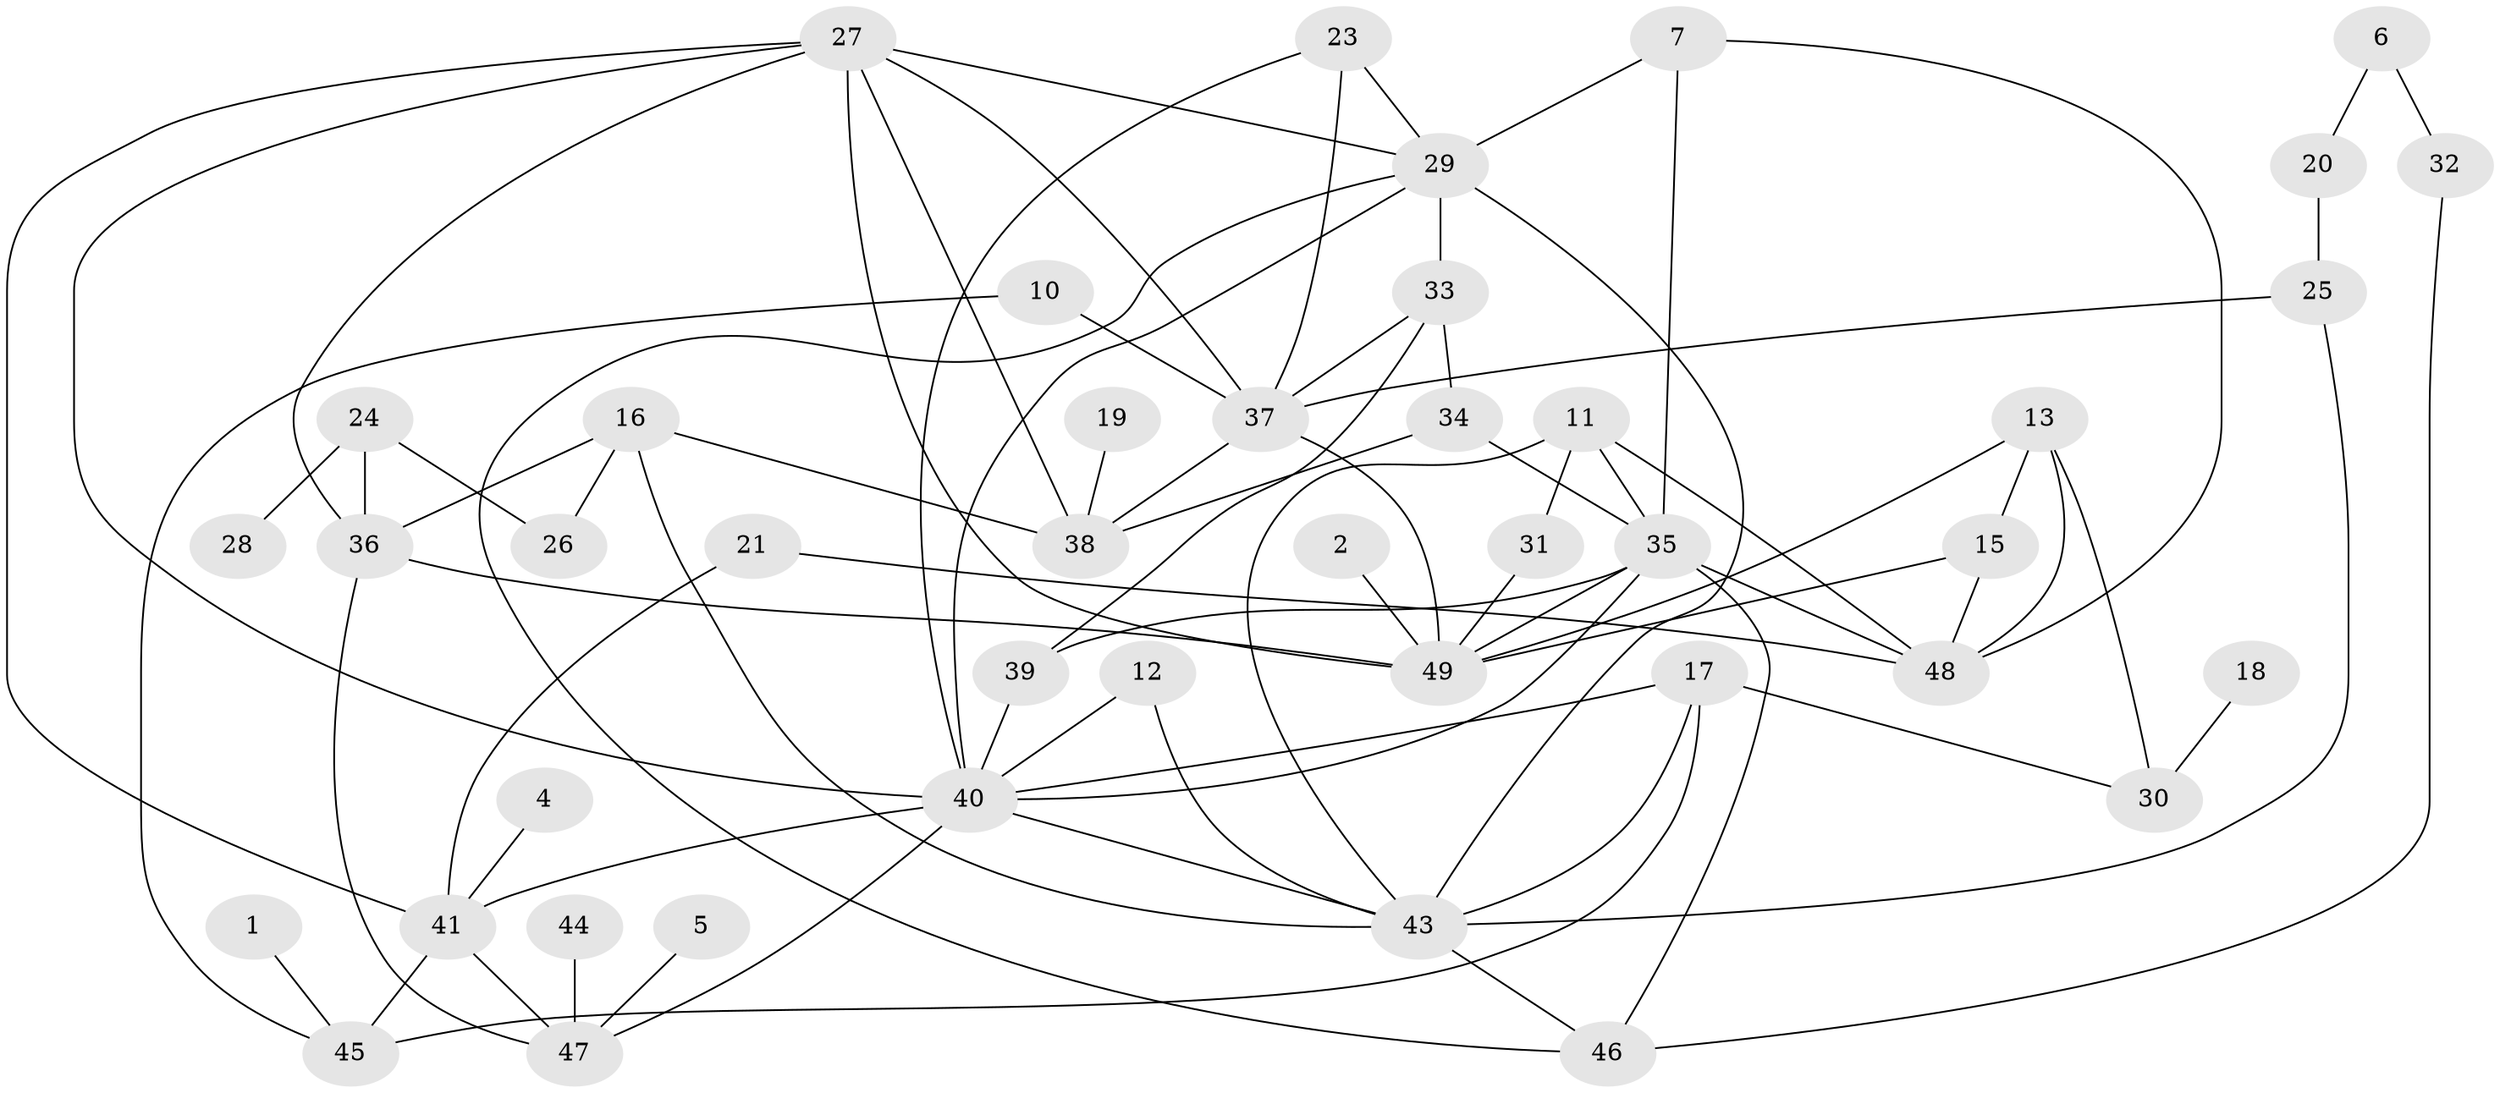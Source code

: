 // original degree distribution, {1: 0.21649484536082475, 6: 0.041237113402061855, 4: 0.15463917525773196, 2: 0.20618556701030927, 5: 0.08247422680412371, 0: 0.05154639175257732, 3: 0.23711340206185566, 8: 0.010309278350515464}
// Generated by graph-tools (version 1.1) at 2025/49/03/09/25 03:49:05]
// undirected, 43 vertices, 79 edges
graph export_dot {
graph [start="1"]
  node [color=gray90,style=filled];
  1;
  2;
  4;
  5;
  6;
  7;
  10;
  11;
  12;
  13;
  15;
  16;
  17;
  18;
  19;
  20;
  21;
  23;
  24;
  25;
  26;
  27;
  28;
  29;
  30;
  31;
  32;
  33;
  34;
  35;
  36;
  37;
  38;
  39;
  40;
  41;
  43;
  44;
  45;
  46;
  47;
  48;
  49;
  1 -- 45 [weight=1.0];
  2 -- 49 [weight=1.0];
  4 -- 41 [weight=1.0];
  5 -- 47 [weight=1.0];
  6 -- 20 [weight=1.0];
  6 -- 32 [weight=1.0];
  7 -- 29 [weight=1.0];
  7 -- 35 [weight=1.0];
  7 -- 48 [weight=1.0];
  10 -- 37 [weight=1.0];
  10 -- 45 [weight=1.0];
  11 -- 31 [weight=1.0];
  11 -- 35 [weight=1.0];
  11 -- 43 [weight=1.0];
  11 -- 48 [weight=1.0];
  12 -- 40 [weight=1.0];
  12 -- 43 [weight=1.0];
  13 -- 15 [weight=1.0];
  13 -- 30 [weight=1.0];
  13 -- 48 [weight=1.0];
  13 -- 49 [weight=1.0];
  15 -- 48 [weight=1.0];
  15 -- 49 [weight=1.0];
  16 -- 26 [weight=1.0];
  16 -- 36 [weight=1.0];
  16 -- 38 [weight=1.0];
  16 -- 43 [weight=1.0];
  17 -- 30 [weight=1.0];
  17 -- 40 [weight=1.0];
  17 -- 43 [weight=1.0];
  17 -- 45 [weight=1.0];
  18 -- 30 [weight=1.0];
  19 -- 38 [weight=1.0];
  20 -- 25 [weight=1.0];
  21 -- 41 [weight=1.0];
  21 -- 48 [weight=1.0];
  23 -- 29 [weight=1.0];
  23 -- 37 [weight=1.0];
  23 -- 40 [weight=1.0];
  24 -- 26 [weight=1.0];
  24 -- 28 [weight=1.0];
  24 -- 36 [weight=1.0];
  25 -- 37 [weight=1.0];
  25 -- 43 [weight=1.0];
  27 -- 29 [weight=1.0];
  27 -- 36 [weight=1.0];
  27 -- 37 [weight=1.0];
  27 -- 38 [weight=1.0];
  27 -- 40 [weight=1.0];
  27 -- 41 [weight=1.0];
  27 -- 49 [weight=2.0];
  29 -- 33 [weight=1.0];
  29 -- 40 [weight=1.0];
  29 -- 43 [weight=1.0];
  29 -- 46 [weight=1.0];
  31 -- 49 [weight=1.0];
  32 -- 46 [weight=1.0];
  33 -- 34 [weight=1.0];
  33 -- 37 [weight=1.0];
  33 -- 39 [weight=1.0];
  34 -- 35 [weight=1.0];
  34 -- 38 [weight=1.0];
  35 -- 39 [weight=1.0];
  35 -- 40 [weight=1.0];
  35 -- 46 [weight=1.0];
  35 -- 48 [weight=1.0];
  35 -- 49 [weight=1.0];
  36 -- 47 [weight=1.0];
  36 -- 49 [weight=1.0];
  37 -- 38 [weight=1.0];
  37 -- 49 [weight=3.0];
  39 -- 40 [weight=1.0];
  40 -- 41 [weight=1.0];
  40 -- 43 [weight=1.0];
  40 -- 47 [weight=1.0];
  41 -- 45 [weight=1.0];
  41 -- 47 [weight=1.0];
  43 -- 46 [weight=1.0];
  44 -- 47 [weight=1.0];
}

